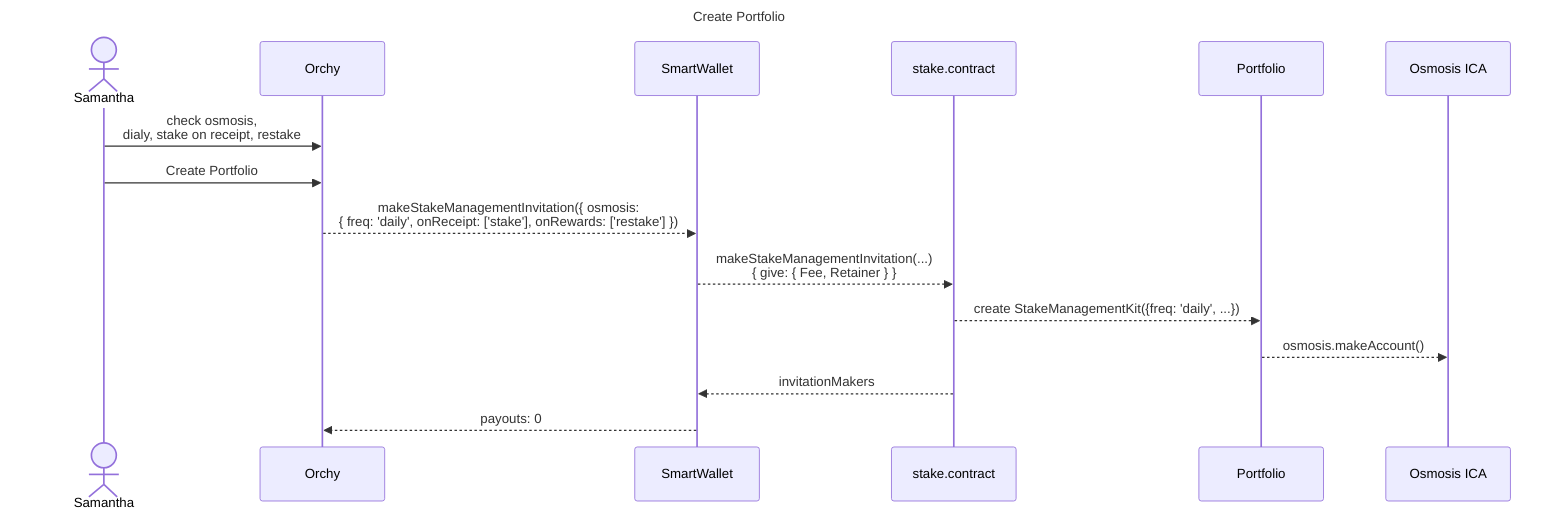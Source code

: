 sequenceDiagram
    title: Create Portfolio
    actor User as Samantha
    participant DappUI as Orchy
    participant sw as SmartWallet
    participant Contract as stake.contract
    participant SMK as Portfolio
    participant OsmosisWallet as Osmosis ICA

    User ->> DappUI: check osmosis,<br/>dialy, stake on receipt, restake
    User ->> DappUI: Create Portfolio
    DappUI -->> sw: makeStakeManagementInvitation({ osmosis:<br/> { freq: 'daily', onReceipt: ['stake'], onRewards: ['restake'] })
    sw -->> Contract: makeStakeManagementInvitation(...)<br/> { give: { Fee, Retainer } }
    Contract -->> SMK: create StakeManagementKit({freq: 'daily', ...})
    SMK -->> OsmosisWallet: osmosis.makeAccount()
    Contract -->> sw: invitationMakers
    sw -->> DappUI: payouts: 0